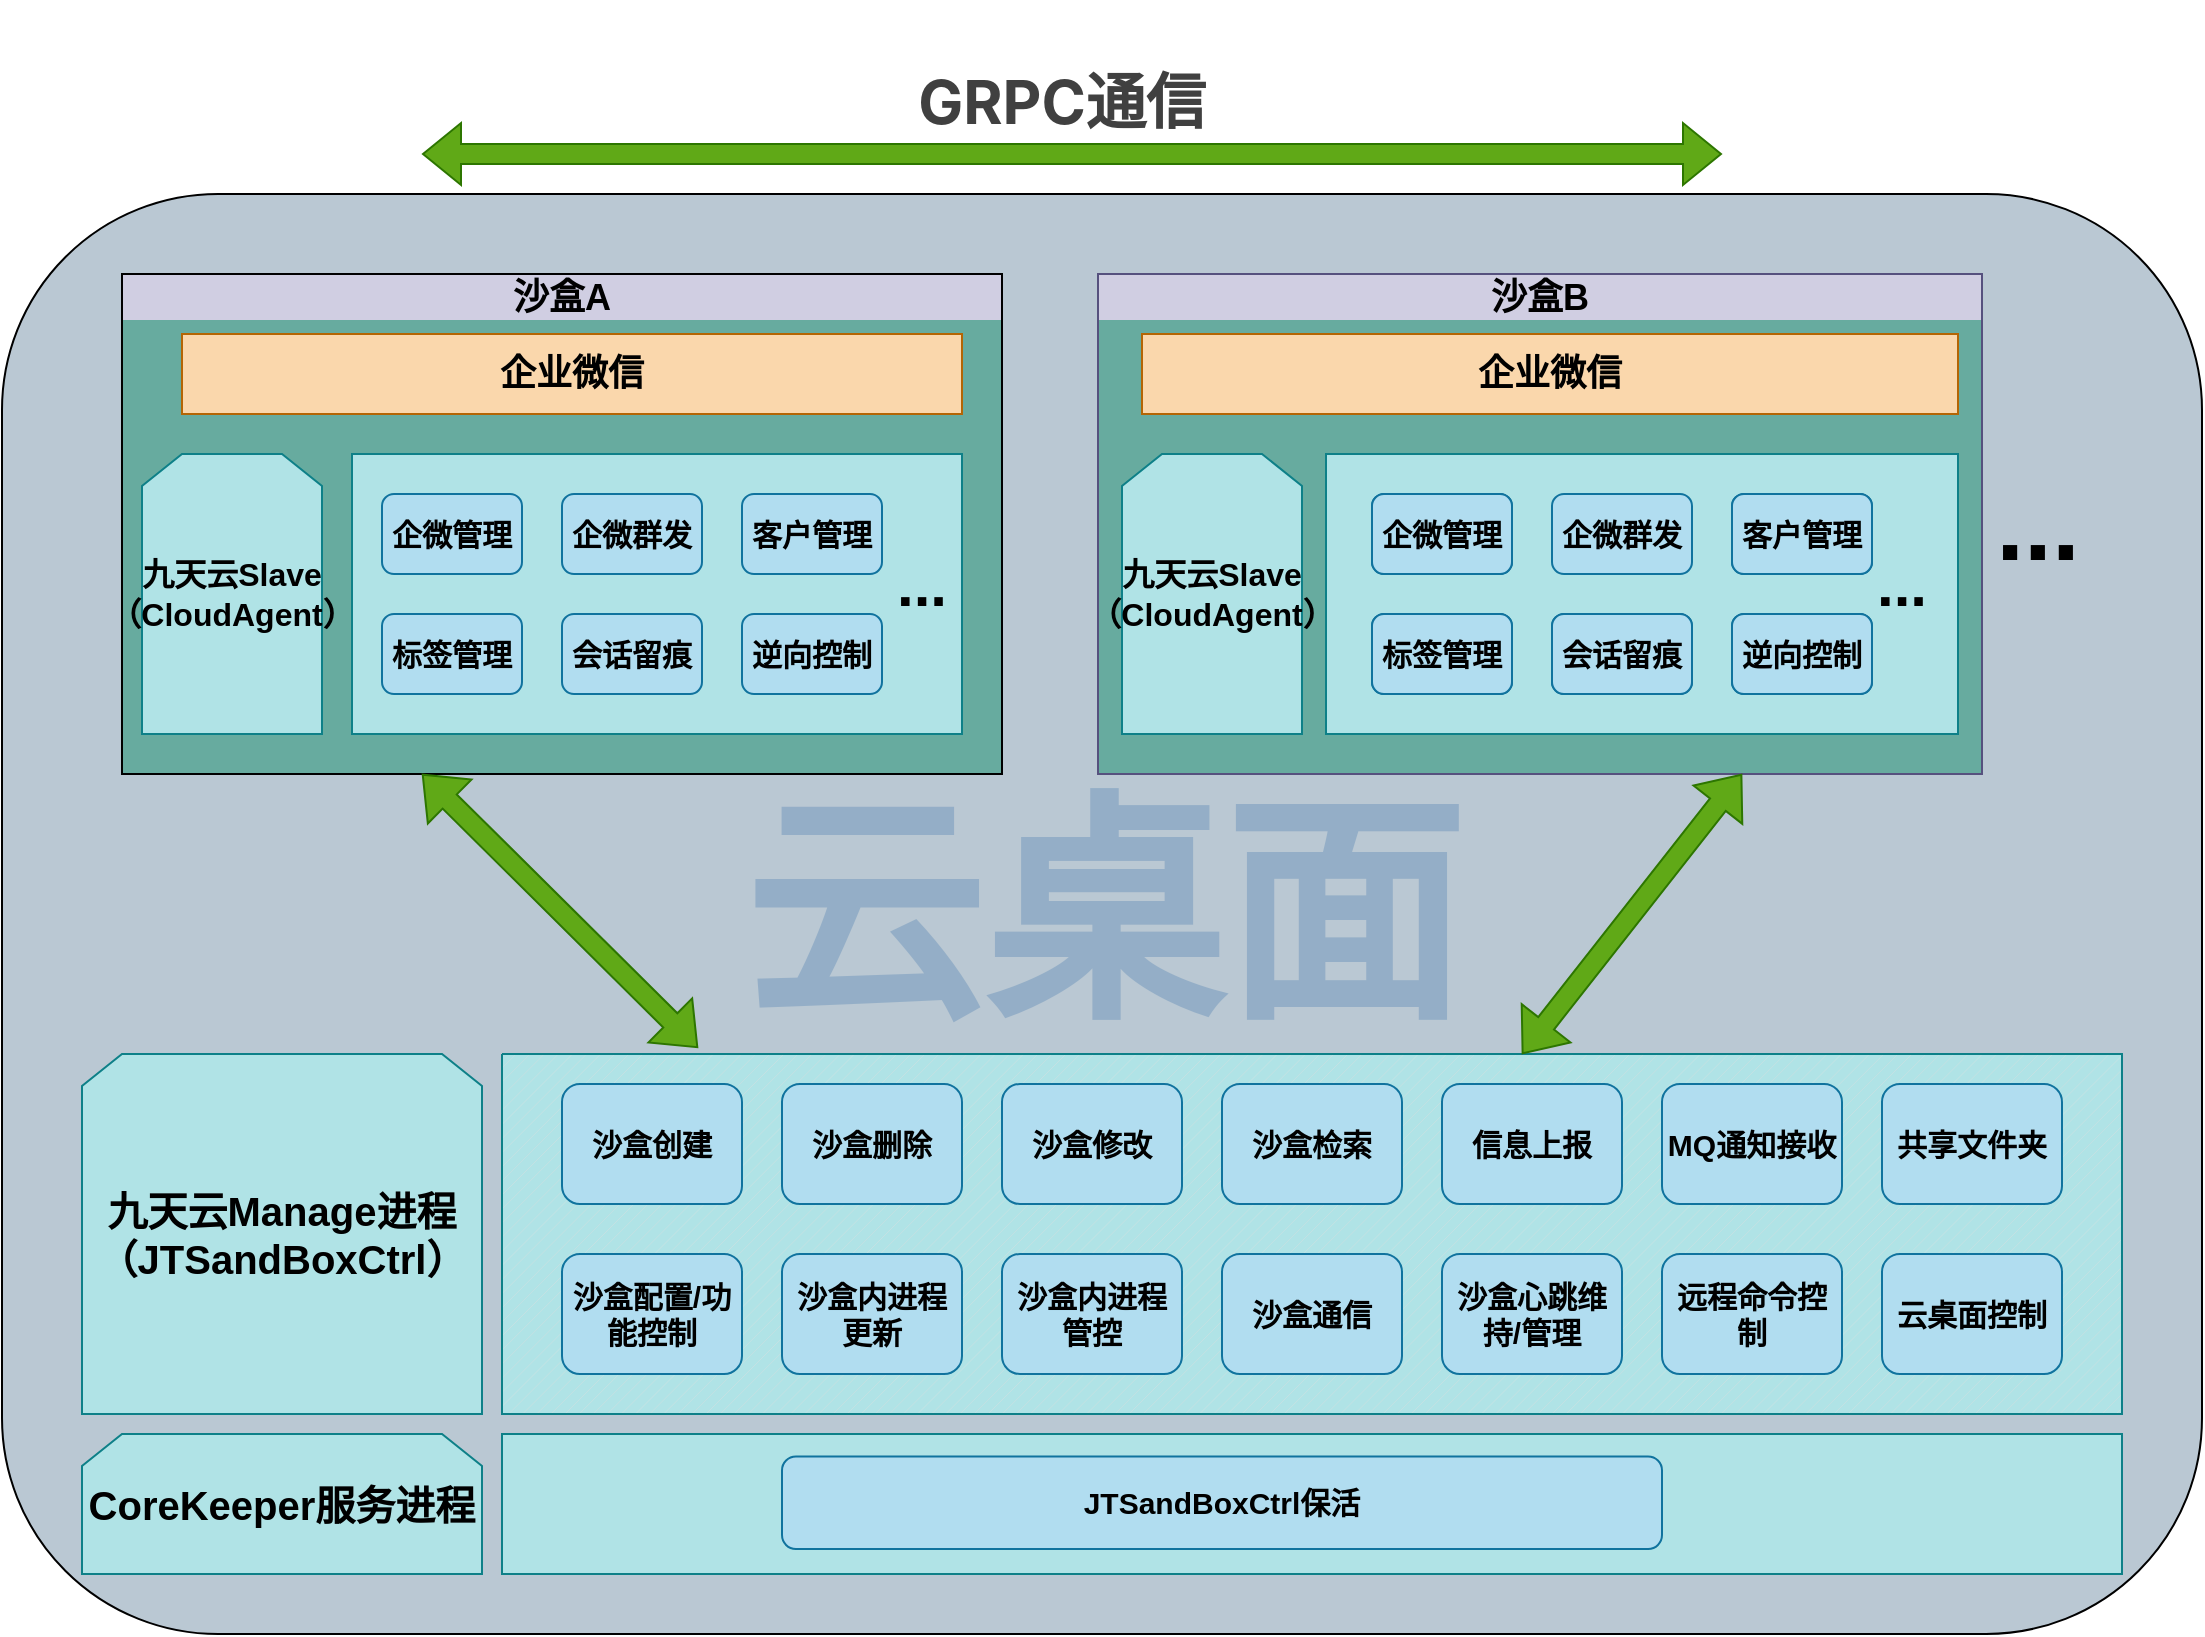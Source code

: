 <mxfile version="24.7.6">
  <diagram name="第 1 页" id="ROWNbDEXqqBWKoR7fFpO">
    <mxGraphModel dx="1434" dy="1915" grid="1" gridSize="10" guides="1" tooltips="1" connect="1" arrows="1" fold="1" page="1" pageScale="1" pageWidth="827" pageHeight="1169" math="0" shadow="0">
      <root>
        <mxCell id="0" />
        <mxCell id="1" parent="0" />
        <mxCell id="NVcDMvNec6-EQihZazwp-2" value="&lt;h1 style=&quot;font-size: 120px;&quot;&gt;&lt;font&gt;云桌面&lt;/font&gt;&lt;/h1&gt;" style="rounded=1;whiteSpace=wrap;html=1;fillColor=#BAC8D3;strokeColor=default;fontColor=#004C99;labelBackgroundColor=none;textShadow=0;textOpacity=20;fillStyle=solid;" parent="1" vertex="1">
          <mxGeometry x="50" y="80" width="1100" height="720" as="geometry" />
        </mxCell>
        <mxCell id="NVcDMvNec6-EQihZazwp-4" value="" style="verticalLabelPosition=bottom;verticalAlign=top;html=1;shape=mxgraph.basic.patternFillRect;fillStyle=diag;step=5;fillStrokeWidth=0.2;fillStrokeColor=#dddddd;fillColor=#b0e3e6;strokeColor=#0e8088;" parent="1" vertex="1">
          <mxGeometry x="300" y="510" width="810" height="180" as="geometry" />
        </mxCell>
        <mxCell id="NVcDMvNec6-EQihZazwp-5" value="&lt;b style=&quot;font-size: 20px;&quot;&gt;九天云Manage进程&lt;br&gt;（JTSandBoxCtrl）&lt;/b&gt;" style="shape=loopLimit;whiteSpace=wrap;html=1;fillColor=#b0e3e6;strokeColor=#0e8088;" parent="1" vertex="1">
          <mxGeometry x="90" y="510" width="200" height="180" as="geometry" />
        </mxCell>
        <mxCell id="NVcDMvNec6-EQihZazwp-7" value="&lt;b style=&quot;font-size: 15px;&quot;&gt;沙盒创建&lt;/b&gt;" style="rounded=1;whiteSpace=wrap;html=1;fillColor=#b1ddf0;strokeColor=#10739e;" parent="1" vertex="1">
          <mxGeometry x="330" y="525" width="90" height="60" as="geometry" />
        </mxCell>
        <mxCell id="NVcDMvNec6-EQihZazwp-8" value="&lt;b style=&quot;font-size: 15px;&quot;&gt;沙盒删除&lt;/b&gt;" style="rounded=1;whiteSpace=wrap;html=1;fillColor=#b1ddf0;strokeColor=#10739e;" parent="1" vertex="1">
          <mxGeometry x="440" y="525" width="90" height="60" as="geometry" />
        </mxCell>
        <mxCell id="NVcDMvNec6-EQihZazwp-9" value="&lt;b style=&quot;font-size: 15px;&quot;&gt;沙盒修改&lt;/b&gt;" style="rounded=1;whiteSpace=wrap;html=1;fillColor=#b1ddf0;strokeColor=#10739e;" parent="1" vertex="1">
          <mxGeometry x="550" y="525" width="90" height="60" as="geometry" />
        </mxCell>
        <mxCell id="NVcDMvNec6-EQihZazwp-10" value="&lt;b style=&quot;font-size: 15px;&quot;&gt;沙盒检索&lt;/b&gt;" style="rounded=1;whiteSpace=wrap;html=1;fillColor=#b1ddf0;strokeColor=#10739e;" parent="1" vertex="1">
          <mxGeometry x="660" y="525" width="90" height="60" as="geometry" />
        </mxCell>
        <mxCell id="NVcDMvNec6-EQihZazwp-11" value="&lt;span style=&quot;font-size: 15px;&quot;&gt;&lt;b&gt;信息上报&lt;/b&gt;&lt;/span&gt;" style="rounded=1;whiteSpace=wrap;html=1;fillColor=#b1ddf0;strokeColor=#10739e;" parent="1" vertex="1">
          <mxGeometry x="770" y="525" width="90" height="60" as="geometry" />
        </mxCell>
        <mxCell id="NVcDMvNec6-EQihZazwp-12" value="&lt;span style=&quot;font-size: 15px;&quot;&gt;&lt;b&gt;MQ通知接收&lt;/b&gt;&lt;/span&gt;" style="rounded=1;whiteSpace=wrap;html=1;fillColor=#b1ddf0;strokeColor=#10739e;" parent="1" vertex="1">
          <mxGeometry x="880" y="525" width="90" height="60" as="geometry" />
        </mxCell>
        <mxCell id="NVcDMvNec6-EQihZazwp-13" value="&lt;span style=&quot;font-size: 15px;&quot;&gt;&lt;b&gt;沙盒内进程更新&lt;/b&gt;&lt;/span&gt;" style="rounded=1;whiteSpace=wrap;html=1;fillColor=#b1ddf0;strokeColor=#10739e;" parent="1" vertex="1">
          <mxGeometry x="440" y="610" width="90" height="60" as="geometry" />
        </mxCell>
        <mxCell id="NVcDMvNec6-EQihZazwp-14" value="&lt;span style=&quot;font-size: 15px;&quot;&gt;&lt;b&gt;沙盒内进程管控&lt;/b&gt;&lt;/span&gt;" style="rounded=1;whiteSpace=wrap;html=1;fillColor=#b1ddf0;strokeColor=#10739e;" parent="1" vertex="1">
          <mxGeometry x="550" y="610" width="90" height="60" as="geometry" />
        </mxCell>
        <mxCell id="NVcDMvNec6-EQihZazwp-17" value="&lt;span style=&quot;font-size: 15px;&quot;&gt;&lt;b&gt;共享文件夹&lt;/b&gt;&lt;/span&gt;" style="rounded=1;whiteSpace=wrap;html=1;fillColor=#b1ddf0;strokeColor=#10739e;" parent="1" vertex="1">
          <mxGeometry x="990" y="525" width="90" height="60" as="geometry" />
        </mxCell>
        <mxCell id="NVcDMvNec6-EQihZazwp-18" value="&lt;span style=&quot;font-size: 15px;&quot;&gt;&lt;b&gt;远程命令控制&lt;/b&gt;&lt;/span&gt;" style="rounded=1;whiteSpace=wrap;html=1;fillColor=#b1ddf0;strokeColor=#10739e;" parent="1" vertex="1">
          <mxGeometry x="880" y="610" width="90" height="60" as="geometry" />
        </mxCell>
        <mxCell id="NVcDMvNec6-EQihZazwp-19" value="&lt;span style=&quot;font-size: 15px;&quot;&gt;&lt;b&gt;沙盒配置/功能控制&lt;/b&gt;&lt;/span&gt;" style="rounded=1;whiteSpace=wrap;html=1;fillColor=#b1ddf0;strokeColor=#10739e;" parent="1" vertex="1">
          <mxGeometry x="330" y="610" width="90" height="60" as="geometry" />
        </mxCell>
        <mxCell id="NVcDMvNec6-EQihZazwp-20" value="&lt;span style=&quot;font-size: 15px;&quot;&gt;&lt;b&gt;沙盒心跳维持/管理&lt;/b&gt;&lt;/span&gt;" style="rounded=1;whiteSpace=wrap;html=1;fillColor=#b1ddf0;strokeColor=#10739e;" parent="1" vertex="1">
          <mxGeometry x="770" y="610" width="90" height="60" as="geometry" />
        </mxCell>
        <mxCell id="NVcDMvNec6-EQihZazwp-21" value="&lt;span style=&quot;font-size: 15px;&quot;&gt;&lt;b&gt;沙盒通信&lt;/b&gt;&lt;/span&gt;" style="rounded=1;whiteSpace=wrap;html=1;fillColor=#b1ddf0;strokeColor=#10739e;" parent="1" vertex="1">
          <mxGeometry x="660" y="610" width="90" height="60" as="geometry" />
        </mxCell>
        <mxCell id="NVcDMvNec6-EQihZazwp-22" value="&lt;span style=&quot;font-size: 15px;&quot;&gt;&lt;b&gt;云桌面控制&lt;/b&gt;&lt;/span&gt;" style="rounded=1;whiteSpace=wrap;html=1;fillColor=#b1ddf0;strokeColor=#10739e;" parent="1" vertex="1">
          <mxGeometry x="990" y="610" width="90" height="60" as="geometry" />
        </mxCell>
        <mxCell id="NVcDMvNec6-EQihZazwp-23" value="&lt;b&gt;&lt;font style=&quot;font-size: 20px;&quot;&gt;CoreKeeper服务进程&lt;/font&gt;&lt;/b&gt;" style="shape=loopLimit;whiteSpace=wrap;html=1;fillColor=#b0e3e6;strokeColor=#0e8088;" parent="1" vertex="1">
          <mxGeometry x="90" y="700" width="200" height="70" as="geometry" />
        </mxCell>
        <mxCell id="NVcDMvNec6-EQihZazwp-24" value="" style="rounded=0;whiteSpace=wrap;html=1;fillColor=#b0e3e6;strokeColor=#0e8088;" parent="1" vertex="1">
          <mxGeometry x="300" y="700" width="810" height="70" as="geometry" />
        </mxCell>
        <mxCell id="NVcDMvNec6-EQihZazwp-25" value="&lt;b style=&quot;&quot;&gt;&lt;font style=&quot;font-size: 15px;&quot;&gt;JTSandBoxCtrl保活&lt;/font&gt;&lt;/b&gt;" style="rounded=1;whiteSpace=wrap;html=1;fillColor=#b1ddf0;strokeColor=#10739e;" parent="1" vertex="1">
          <mxGeometry x="440" y="711.25" width="440" height="46.25" as="geometry" />
        </mxCell>
        <mxCell id="NVcDMvNec6-EQihZazwp-29" value="&lt;h2&gt;沙盒A&lt;/h2&gt;" style="swimlane;whiteSpace=wrap;html=1;fillColor=#d0cee2;strokeColor=default;swimlaneLine=0;glass=0;rounded=0;swimlaneFillColor=#67AB9F;" parent="1" vertex="1">
          <mxGeometry x="110" y="120" width="440" height="250" as="geometry" />
        </mxCell>
        <mxCell id="NVcDMvNec6-EQihZazwp-43" value="&lt;span style=&quot;font-size: 16px;&quot;&gt;&lt;b&gt;九天云Slave&lt;br&gt;&lt;/b&gt;&lt;/span&gt;&lt;div&gt;&lt;span style=&quot;font-size: 16px;&quot;&gt;&lt;b&gt;（&lt;/b&gt;&lt;/span&gt;&lt;b&gt;&lt;font style=&quot;font-size: 16px;&quot;&gt;CloudAgent&lt;/font&gt;&lt;/b&gt;&lt;span style=&quot;font-size: 16px;&quot;&gt;&lt;b&gt;）&lt;/b&gt;&lt;/span&gt;&lt;/div&gt;" style="shape=loopLimit;whiteSpace=wrap;html=1;fillColor=#b0e3e6;strokeColor=#0e8088;" parent="NVcDMvNec6-EQihZazwp-29" vertex="1">
          <mxGeometry x="10" y="90" width="90" height="140" as="geometry" />
        </mxCell>
        <mxCell id="NVcDMvNec6-EQihZazwp-45" value="" style="rounded=0;whiteSpace=wrap;html=1;fillColor=#b0e3e6;strokeColor=#0e8088;" parent="NVcDMvNec6-EQihZazwp-29" vertex="1">
          <mxGeometry x="115" y="90" width="305" height="140" as="geometry" />
        </mxCell>
        <mxCell id="NVcDMvNec6-EQihZazwp-47" value="&lt;b style=&quot;font-size: 15px;&quot;&gt;企微管理&lt;/b&gt;" style="rounded=1;whiteSpace=wrap;html=1;fillColor=#b1ddf0;strokeColor=#10739e;" parent="NVcDMvNec6-EQihZazwp-29" vertex="1">
          <mxGeometry x="130" y="110" width="70" height="40" as="geometry" />
        </mxCell>
        <mxCell id="NVcDMvNec6-EQihZazwp-48" value="&lt;span style=&quot;font-size: 15px;&quot;&gt;&lt;b&gt;企微群发&lt;/b&gt;&lt;/span&gt;" style="rounded=1;whiteSpace=wrap;html=1;fillColor=#b1ddf0;strokeColor=#10739e;" parent="NVcDMvNec6-EQihZazwp-29" vertex="1">
          <mxGeometry x="220" y="110" width="70" height="40" as="geometry" />
        </mxCell>
        <mxCell id="NVcDMvNec6-EQihZazwp-49" value="&lt;span style=&quot;font-size: 15px;&quot;&gt;&lt;b&gt;客户管理&lt;/b&gt;&lt;/span&gt;" style="rounded=1;whiteSpace=wrap;html=1;fillColor=#b1ddf0;strokeColor=#10739e;" parent="NVcDMvNec6-EQihZazwp-29" vertex="1">
          <mxGeometry x="310" y="110" width="70" height="40" as="geometry" />
        </mxCell>
        <mxCell id="NVcDMvNec6-EQihZazwp-56" value="&lt;span style=&quot;font-size: 15px;&quot;&gt;&lt;b&gt;标签管理&lt;/b&gt;&lt;/span&gt;" style="rounded=1;whiteSpace=wrap;html=1;fillColor=#b1ddf0;strokeColor=#10739e;" parent="NVcDMvNec6-EQihZazwp-29" vertex="1">
          <mxGeometry x="130" y="170" width="70" height="40" as="geometry" />
        </mxCell>
        <mxCell id="NVcDMvNec6-EQihZazwp-57" value="&lt;span style=&quot;font-size: 15px;&quot;&gt;&lt;b&gt;会话留痕&lt;/b&gt;&lt;/span&gt;" style="rounded=1;whiteSpace=wrap;html=1;fillColor=#b1ddf0;strokeColor=#10739e;" parent="NVcDMvNec6-EQihZazwp-29" vertex="1">
          <mxGeometry x="220" y="170" width="70" height="40" as="geometry" />
        </mxCell>
        <mxCell id="NVcDMvNec6-EQihZazwp-58" value="&lt;span style=&quot;font-size: 15px;&quot;&gt;&lt;b&gt;逆向控制&lt;/b&gt;&lt;/span&gt;" style="rounded=1;whiteSpace=wrap;html=1;fillColor=#b1ddf0;strokeColor=#10739e;" parent="NVcDMvNec6-EQihZazwp-29" vertex="1">
          <mxGeometry x="310" y="170" width="70" height="40" as="geometry" />
        </mxCell>
        <mxCell id="NVcDMvNec6-EQihZazwp-84" value="&lt;h1&gt;&lt;font style=&quot;font-size: 30px;&quot;&gt;...&lt;/font&gt;&lt;/h1&gt;" style="text;html=1;align=center;verticalAlign=middle;whiteSpace=wrap;rounded=0;" parent="NVcDMvNec6-EQihZazwp-29" vertex="1">
          <mxGeometry x="370" y="140" width="60" height="30" as="geometry" />
        </mxCell>
        <mxCell id="NVcDMvNec6-EQihZazwp-30" value="&lt;h2&gt;沙盒B&lt;/h2&gt;" style="swimlane;whiteSpace=wrap;html=1;fillColor=#d0cee2;strokeColor=#56517e;swimlaneLine=0;swimlaneFillColor=#67AB9F;" parent="1" vertex="1">
          <mxGeometry x="598" y="120" width="442" height="250" as="geometry" />
        </mxCell>
        <mxCell id="NVcDMvNec6-EQihZazwp-42" value="&lt;h2&gt;企业微信&lt;/h2&gt;" style="rounded=0;whiteSpace=wrap;html=1;fillColor=#fad7ac;strokeColor=#b46504;" parent="NVcDMvNec6-EQihZazwp-30" vertex="1">
          <mxGeometry x="22" y="30" width="408" height="40" as="geometry" />
        </mxCell>
        <mxCell id="NVcDMvNec6-EQihZazwp-44" value="&lt;span style=&quot;font-size: 16px;&quot;&gt;&lt;b&gt;九天云Slave&lt;br&gt;&lt;/b&gt;&lt;/span&gt;&lt;div&gt;&lt;span style=&quot;font-size: 16px;&quot;&gt;&lt;b&gt;（&lt;/b&gt;&lt;/span&gt;&lt;b&gt;&lt;font style=&quot;font-size: 16px;&quot;&gt;CloudAgent&lt;/font&gt;&lt;/b&gt;&lt;span style=&quot;font-size: 16px;&quot;&gt;&lt;b&gt;）&lt;/b&gt;&lt;/span&gt;&lt;/div&gt;" style="shape=loopLimit;whiteSpace=wrap;html=1;fillColor=#b0e3e6;strokeColor=#0e8088;" parent="NVcDMvNec6-EQihZazwp-30" vertex="1">
          <mxGeometry x="12" y="90" width="90" height="140" as="geometry" />
        </mxCell>
        <mxCell id="NVcDMvNec6-EQihZazwp-46" value="" style="rounded=0;whiteSpace=wrap;html=1;fillColor=#b0e3e6;strokeColor=#0e8088;" parent="NVcDMvNec6-EQihZazwp-30" vertex="1">
          <mxGeometry x="114" y="90" width="316" height="140" as="geometry" />
        </mxCell>
        <mxCell id="NVcDMvNec6-EQihZazwp-66" value="&lt;b style=&quot;font-size: 15px;&quot;&gt;企微管理&lt;/b&gt;" style="rounded=1;whiteSpace=wrap;html=1;fillColor=#b1ddf0;strokeColor=#10739e;" parent="NVcDMvNec6-EQihZazwp-30" vertex="1">
          <mxGeometry x="137" y="110" width="70" height="40" as="geometry" />
        </mxCell>
        <mxCell id="NVcDMvNec6-EQihZazwp-67" value="&lt;span style=&quot;font-size: 15px;&quot;&gt;&lt;b&gt;企微群发&lt;/b&gt;&lt;/span&gt;" style="rounded=1;whiteSpace=wrap;html=1;fillColor=#b1ddf0;strokeColor=#10739e;" parent="NVcDMvNec6-EQihZazwp-30" vertex="1">
          <mxGeometry x="227" y="110" width="70" height="40" as="geometry" />
        </mxCell>
        <mxCell id="NVcDMvNec6-EQihZazwp-68" value="&lt;span style=&quot;font-size: 15px;&quot;&gt;&lt;b&gt;客户管理&lt;/b&gt;&lt;/span&gt;" style="rounded=1;whiteSpace=wrap;html=1;fillColor=#b1ddf0;strokeColor=#10739e;" parent="NVcDMvNec6-EQihZazwp-30" vertex="1">
          <mxGeometry x="317" y="110" width="70" height="40" as="geometry" />
        </mxCell>
        <mxCell id="NVcDMvNec6-EQihZazwp-69" value="&lt;span style=&quot;font-size: 15px;&quot;&gt;&lt;b&gt;会话留痕&lt;/b&gt;&lt;/span&gt;" style="rounded=1;whiteSpace=wrap;html=1;fillColor=#b1ddf0;strokeColor=#10739e;" parent="NVcDMvNec6-EQihZazwp-30" vertex="1">
          <mxGeometry x="227" y="170" width="70" height="40" as="geometry" />
        </mxCell>
        <mxCell id="NVcDMvNec6-EQihZazwp-70" value="&lt;span style=&quot;font-size: 15px;&quot;&gt;&lt;b&gt;标签管理&lt;/b&gt;&lt;/span&gt;" style="rounded=1;whiteSpace=wrap;html=1;fillColor=#b1ddf0;strokeColor=#10739e;" parent="NVcDMvNec6-EQihZazwp-30" vertex="1">
          <mxGeometry x="137" y="170" width="70" height="40" as="geometry" />
        </mxCell>
        <mxCell id="NVcDMvNec6-EQihZazwp-71" value="&lt;span style=&quot;font-size: 15px;&quot;&gt;&lt;b&gt;逆向控制&lt;/b&gt;&lt;/span&gt;" style="rounded=1;whiteSpace=wrap;html=1;fillColor=#b1ddf0;strokeColor=#10739e;" parent="NVcDMvNec6-EQihZazwp-30" vertex="1">
          <mxGeometry x="317" y="170" width="70" height="40" as="geometry" />
        </mxCell>
        <mxCell id="NVcDMvNec6-EQihZazwp-73" value="&lt;b style=&quot;font-size: 15px;&quot;&gt;企微管理&lt;/b&gt;" style="rounded=1;whiteSpace=wrap;html=1;fillColor=#b1ddf0;strokeColor=#10739e;" parent="NVcDMvNec6-EQihZazwp-30" vertex="1">
          <mxGeometry x="137" y="110" width="70" height="40" as="geometry" />
        </mxCell>
        <mxCell id="NVcDMvNec6-EQihZazwp-78" value="&lt;span style=&quot;font-size: 15px;&quot;&gt;&lt;b&gt;客户管理&lt;/b&gt;&lt;/span&gt;" style="rounded=1;whiteSpace=wrap;html=1;fillColor=#b1ddf0;strokeColor=#10739e;" parent="NVcDMvNec6-EQihZazwp-30" vertex="1">
          <mxGeometry x="317" y="110" width="70" height="40" as="geometry" />
        </mxCell>
        <mxCell id="NVcDMvNec6-EQihZazwp-79" value="&lt;span style=&quot;font-size: 15px;&quot;&gt;&lt;b&gt;标签管理&lt;/b&gt;&lt;/span&gt;" style="rounded=1;whiteSpace=wrap;html=1;fillColor=#b1ddf0;strokeColor=#10739e;" parent="NVcDMvNec6-EQihZazwp-30" vertex="1">
          <mxGeometry x="137" y="170" width="70" height="40" as="geometry" />
        </mxCell>
        <mxCell id="NVcDMvNec6-EQihZazwp-81" value="&lt;span style=&quot;font-size: 15px;&quot;&gt;&lt;b&gt;会话留痕&lt;/b&gt;&lt;/span&gt;" style="rounded=1;whiteSpace=wrap;html=1;fillColor=#b1ddf0;strokeColor=#10739e;" parent="NVcDMvNec6-EQihZazwp-30" vertex="1">
          <mxGeometry x="227" y="170" width="70" height="40" as="geometry" />
        </mxCell>
        <mxCell id="NVcDMvNec6-EQihZazwp-82" value="&lt;span style=&quot;font-size: 15px;&quot;&gt;&lt;b&gt;逆向控制&lt;/b&gt;&lt;/span&gt;" style="rounded=1;whiteSpace=wrap;html=1;fillColor=#b1ddf0;strokeColor=#10739e;" parent="NVcDMvNec6-EQihZazwp-30" vertex="1">
          <mxGeometry x="317" y="170" width="70" height="40" as="geometry" />
        </mxCell>
        <mxCell id="NVcDMvNec6-EQihZazwp-85" value="&lt;h1&gt;&lt;font style=&quot;font-size: 30px;&quot;&gt;...&lt;/font&gt;&lt;/h1&gt;" style="text;html=1;align=center;verticalAlign=middle;whiteSpace=wrap;rounded=0;" parent="NVcDMvNec6-EQihZazwp-30" vertex="1">
          <mxGeometry x="372" y="140" width="60" height="30" as="geometry" />
        </mxCell>
        <mxCell id="NVcDMvNec6-EQihZazwp-32" value="" style="shape=flexArrow;endArrow=classic;startArrow=classic;html=1;rounded=0;exitX=0.121;exitY=-0.017;exitDx=0;exitDy=0;exitPerimeter=0;fillColor=#60a917;strokeColor=#2D7600;" parent="1" source="NVcDMvNec6-EQihZazwp-4" edge="1">
          <mxGeometry width="100" height="100" relative="1" as="geometry">
            <mxPoint x="385.5" y="508.92" as="sourcePoint" />
            <mxPoint x="260" y="370" as="targetPoint" />
          </mxGeometry>
        </mxCell>
        <mxCell id="NVcDMvNec6-EQihZazwp-33" value="" style="shape=flexArrow;endArrow=classic;startArrow=classic;html=1;rounded=0;exitX=0.705;exitY=0;exitDx=0;exitDy=0;exitPerimeter=0;fillColor=#60a917;strokeColor=#2D7600;" parent="1" edge="1">
          <mxGeometry width="100" height="100" relative="1" as="geometry">
            <mxPoint x="810.0" y="510" as="sourcePoint" />
            <mxPoint x="920" y="370" as="targetPoint" />
          </mxGeometry>
        </mxCell>
        <mxCell id="NVcDMvNec6-EQihZazwp-37" value="" style="shape=flexArrow;endArrow=classic;startArrow=classic;html=1;rounded=0;fillColor=#60a917;strokeColor=#2D7600;" parent="1" edge="1">
          <mxGeometry width="100" height="100" relative="1" as="geometry">
            <mxPoint x="260" y="60" as="sourcePoint" />
            <mxPoint x="910" y="60" as="targetPoint" />
          </mxGeometry>
        </mxCell>
        <mxCell id="NVcDMvNec6-EQihZazwp-39" value="&lt;h1 style=&quot;box-sizing: border-box; margin-top: 32px; margin-bottom: 0.5em; color: rgb(64, 64, 64); text-rendering: optimizelegibility; font-size: 30px; word-break: break-word; font-family: -apple-system, BlinkMacSystemFont, &amp;quot;Apple Color Emoji&amp;quot;, &amp;quot;Segoe UI Emoji&amp;quot;, &amp;quot;Segoe UI Symbol&amp;quot;, &amp;quot;Segoe UI&amp;quot;, &amp;quot;PingFang SC&amp;quot;, &amp;quot;Hiragino Sans GB&amp;quot;, &amp;quot;Microsoft YaHei&amp;quot;, &amp;quot;Helvetica Neue&amp;quot;, Helvetica, Arial, sans-serif; text-align: start;&quot; class=&quot;_1RuRku&quot;&gt;GRPC通信&lt;/h1&gt;" style="text;html=1;align=center;verticalAlign=middle;whiteSpace=wrap;rounded=0;" parent="1" vertex="1">
          <mxGeometry x="450" y="10" width="260" height="30" as="geometry" />
        </mxCell>
        <mxCell id="NVcDMvNec6-EQihZazwp-40" value="&lt;h1&gt;&lt;font style=&quot;font-size: 50px;&quot;&gt;...&lt;/font&gt;&lt;/h1&gt;" style="text;html=1;align=center;verticalAlign=middle;whiteSpace=wrap;rounded=0;" parent="1" vertex="1">
          <mxGeometry x="1038" y="230" width="60" height="30" as="geometry" />
        </mxCell>
        <mxCell id="NVcDMvNec6-EQihZazwp-41" value="&lt;h2&gt;企业微信&lt;/h2&gt;" style="rounded=0;whiteSpace=wrap;html=1;fillColor=#fad7ac;strokeColor=#b46504;" parent="1" vertex="1">
          <mxGeometry x="140" y="150" width="390" height="40" as="geometry" />
        </mxCell>
      </root>
    </mxGraphModel>
  </diagram>
</mxfile>
